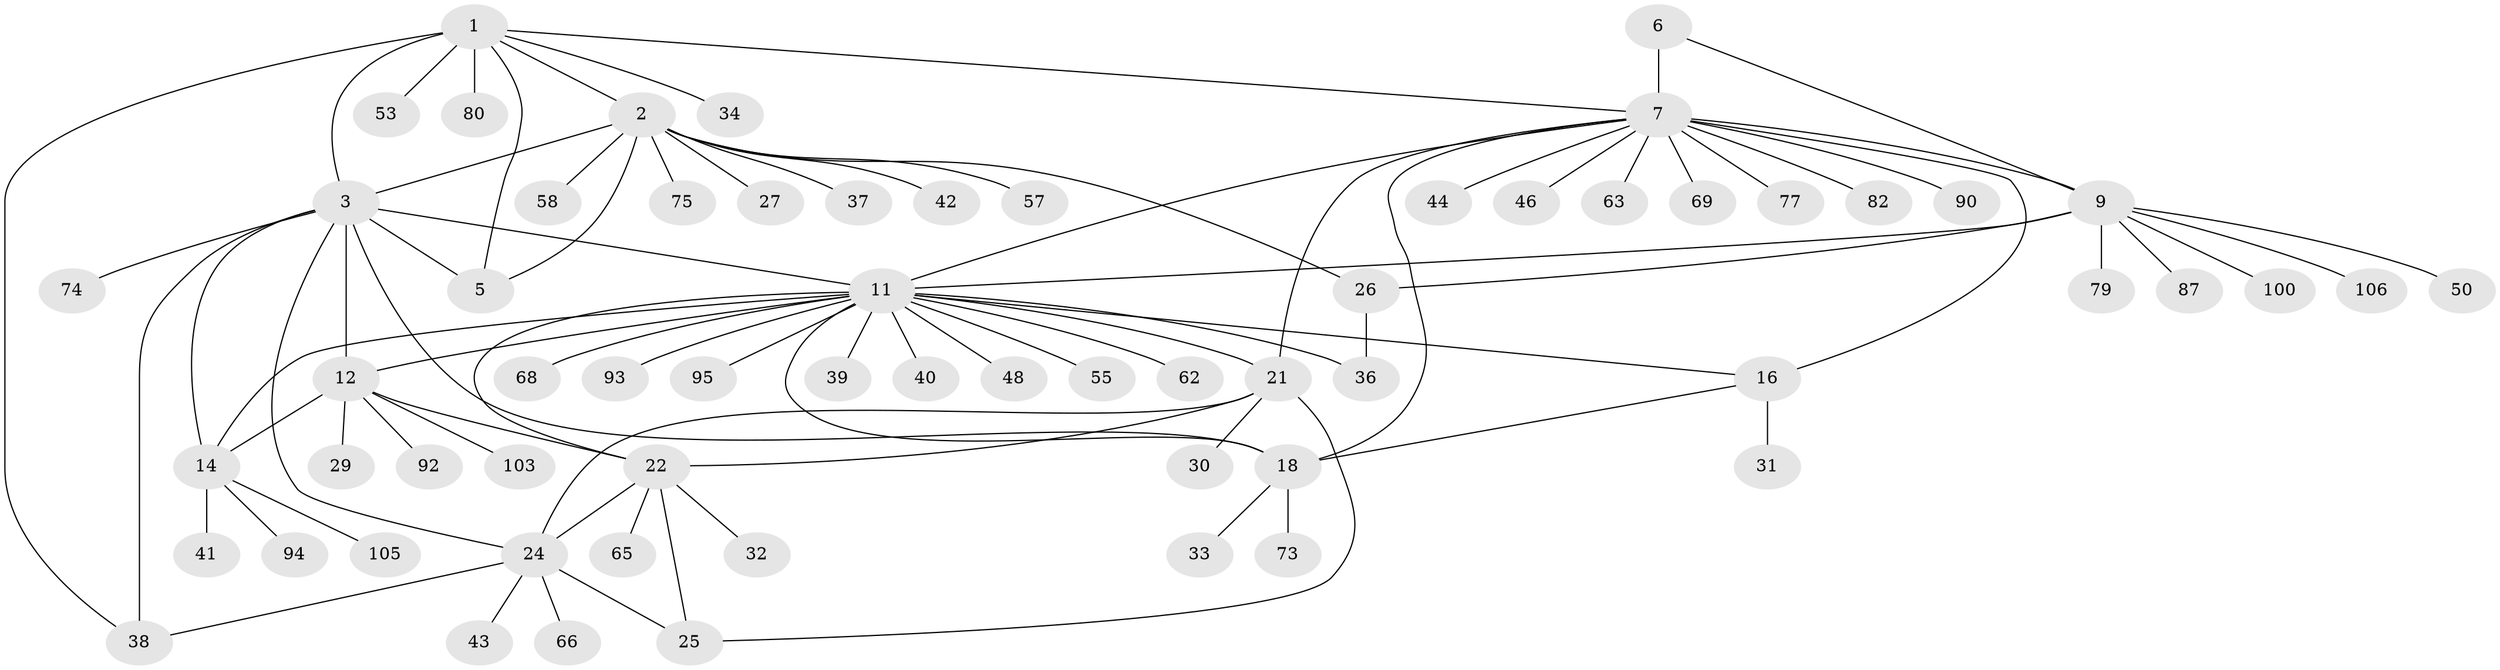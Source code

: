 // original degree distribution, {9: 0.04716981132075472, 11: 0.03773584905660377, 7: 0.0660377358490566, 5: 0.03773584905660377, 4: 0.009433962264150943, 6: 0.009433962264150943, 14: 0.009433962264150943, 8: 0.018867924528301886, 3: 0.02830188679245283, 1: 0.5943396226415094, 2: 0.14150943396226415}
// Generated by graph-tools (version 1.1) at 2025/19/03/04/25 18:19:30]
// undirected, 63 vertices, 86 edges
graph export_dot {
graph [start="1"]
  node [color=gray90,style=filled];
  1;
  2;
  3 [super="+52+56+4+70"];
  5;
  6;
  7 [super="+10+8+72"];
  9;
  11 [super="+19+86"];
  12 [super="+13"];
  14;
  16;
  18;
  21;
  22 [super="+81+102+23"];
  24;
  25 [super="+35"];
  26;
  27;
  29 [super="+45"];
  30;
  31;
  32;
  33;
  34;
  36;
  37;
  38 [super="+78"];
  39;
  40;
  41 [super="+97"];
  42 [super="+64+96"];
  43 [super="+88"];
  44;
  46;
  48 [super="+54"];
  50;
  53;
  55 [super="+98"];
  57;
  58;
  62 [super="+104"];
  63;
  65;
  66;
  68;
  69;
  73;
  74;
  75;
  77;
  79;
  80;
  82;
  87;
  90;
  92;
  93;
  94;
  95;
  100;
  103;
  105;
  106;
  1 -- 2;
  1 -- 3 [weight=2];
  1 -- 5;
  1 -- 34;
  1 -- 38;
  1 -- 53;
  1 -- 80;
  1 -- 7;
  2 -- 3 [weight=2];
  2 -- 5;
  2 -- 26;
  2 -- 27;
  2 -- 37;
  2 -- 42;
  2 -- 57;
  2 -- 58;
  2 -- 75;
  3 -- 5 [weight=3];
  3 -- 38;
  3 -- 74;
  3 -- 11;
  3 -- 12 [weight=2];
  3 -- 14;
  3 -- 18;
  3 -- 24;
  6 -- 7 [weight=3];
  6 -- 9;
  7 -- 9 [weight=3];
  7 -- 69;
  7 -- 82;
  7 -- 11 [weight=3];
  7 -- 77;
  7 -- 46;
  7 -- 16 [weight=2];
  7 -- 18 [weight=2];
  7 -- 90;
  7 -- 63;
  7 -- 21;
  7 -- 44;
  9 -- 11;
  9 -- 26;
  9 -- 50;
  9 -- 79;
  9 -- 87;
  9 -- 100;
  9 -- 106;
  11 -- 12 [weight=2];
  11 -- 14;
  11 -- 36;
  11 -- 55;
  11 -- 62;
  11 -- 68;
  11 -- 39;
  11 -- 40;
  11 -- 16;
  11 -- 18;
  11 -- 48;
  11 -- 21;
  11 -- 22 [weight=2];
  11 -- 93;
  11 -- 95;
  12 -- 14 [weight=2];
  12 -- 29;
  12 -- 22;
  12 -- 103;
  12 -- 92;
  14 -- 41;
  14 -- 94;
  14 -- 105;
  16 -- 18;
  16 -- 31;
  18 -- 33;
  18 -- 73;
  21 -- 22 [weight=2];
  21 -- 24;
  21 -- 25;
  21 -- 30;
  22 -- 24 [weight=2];
  22 -- 25 [weight=2];
  22 -- 32;
  22 -- 65;
  24 -- 25;
  24 -- 38;
  24 -- 43;
  24 -- 66;
  26 -- 36;
}
